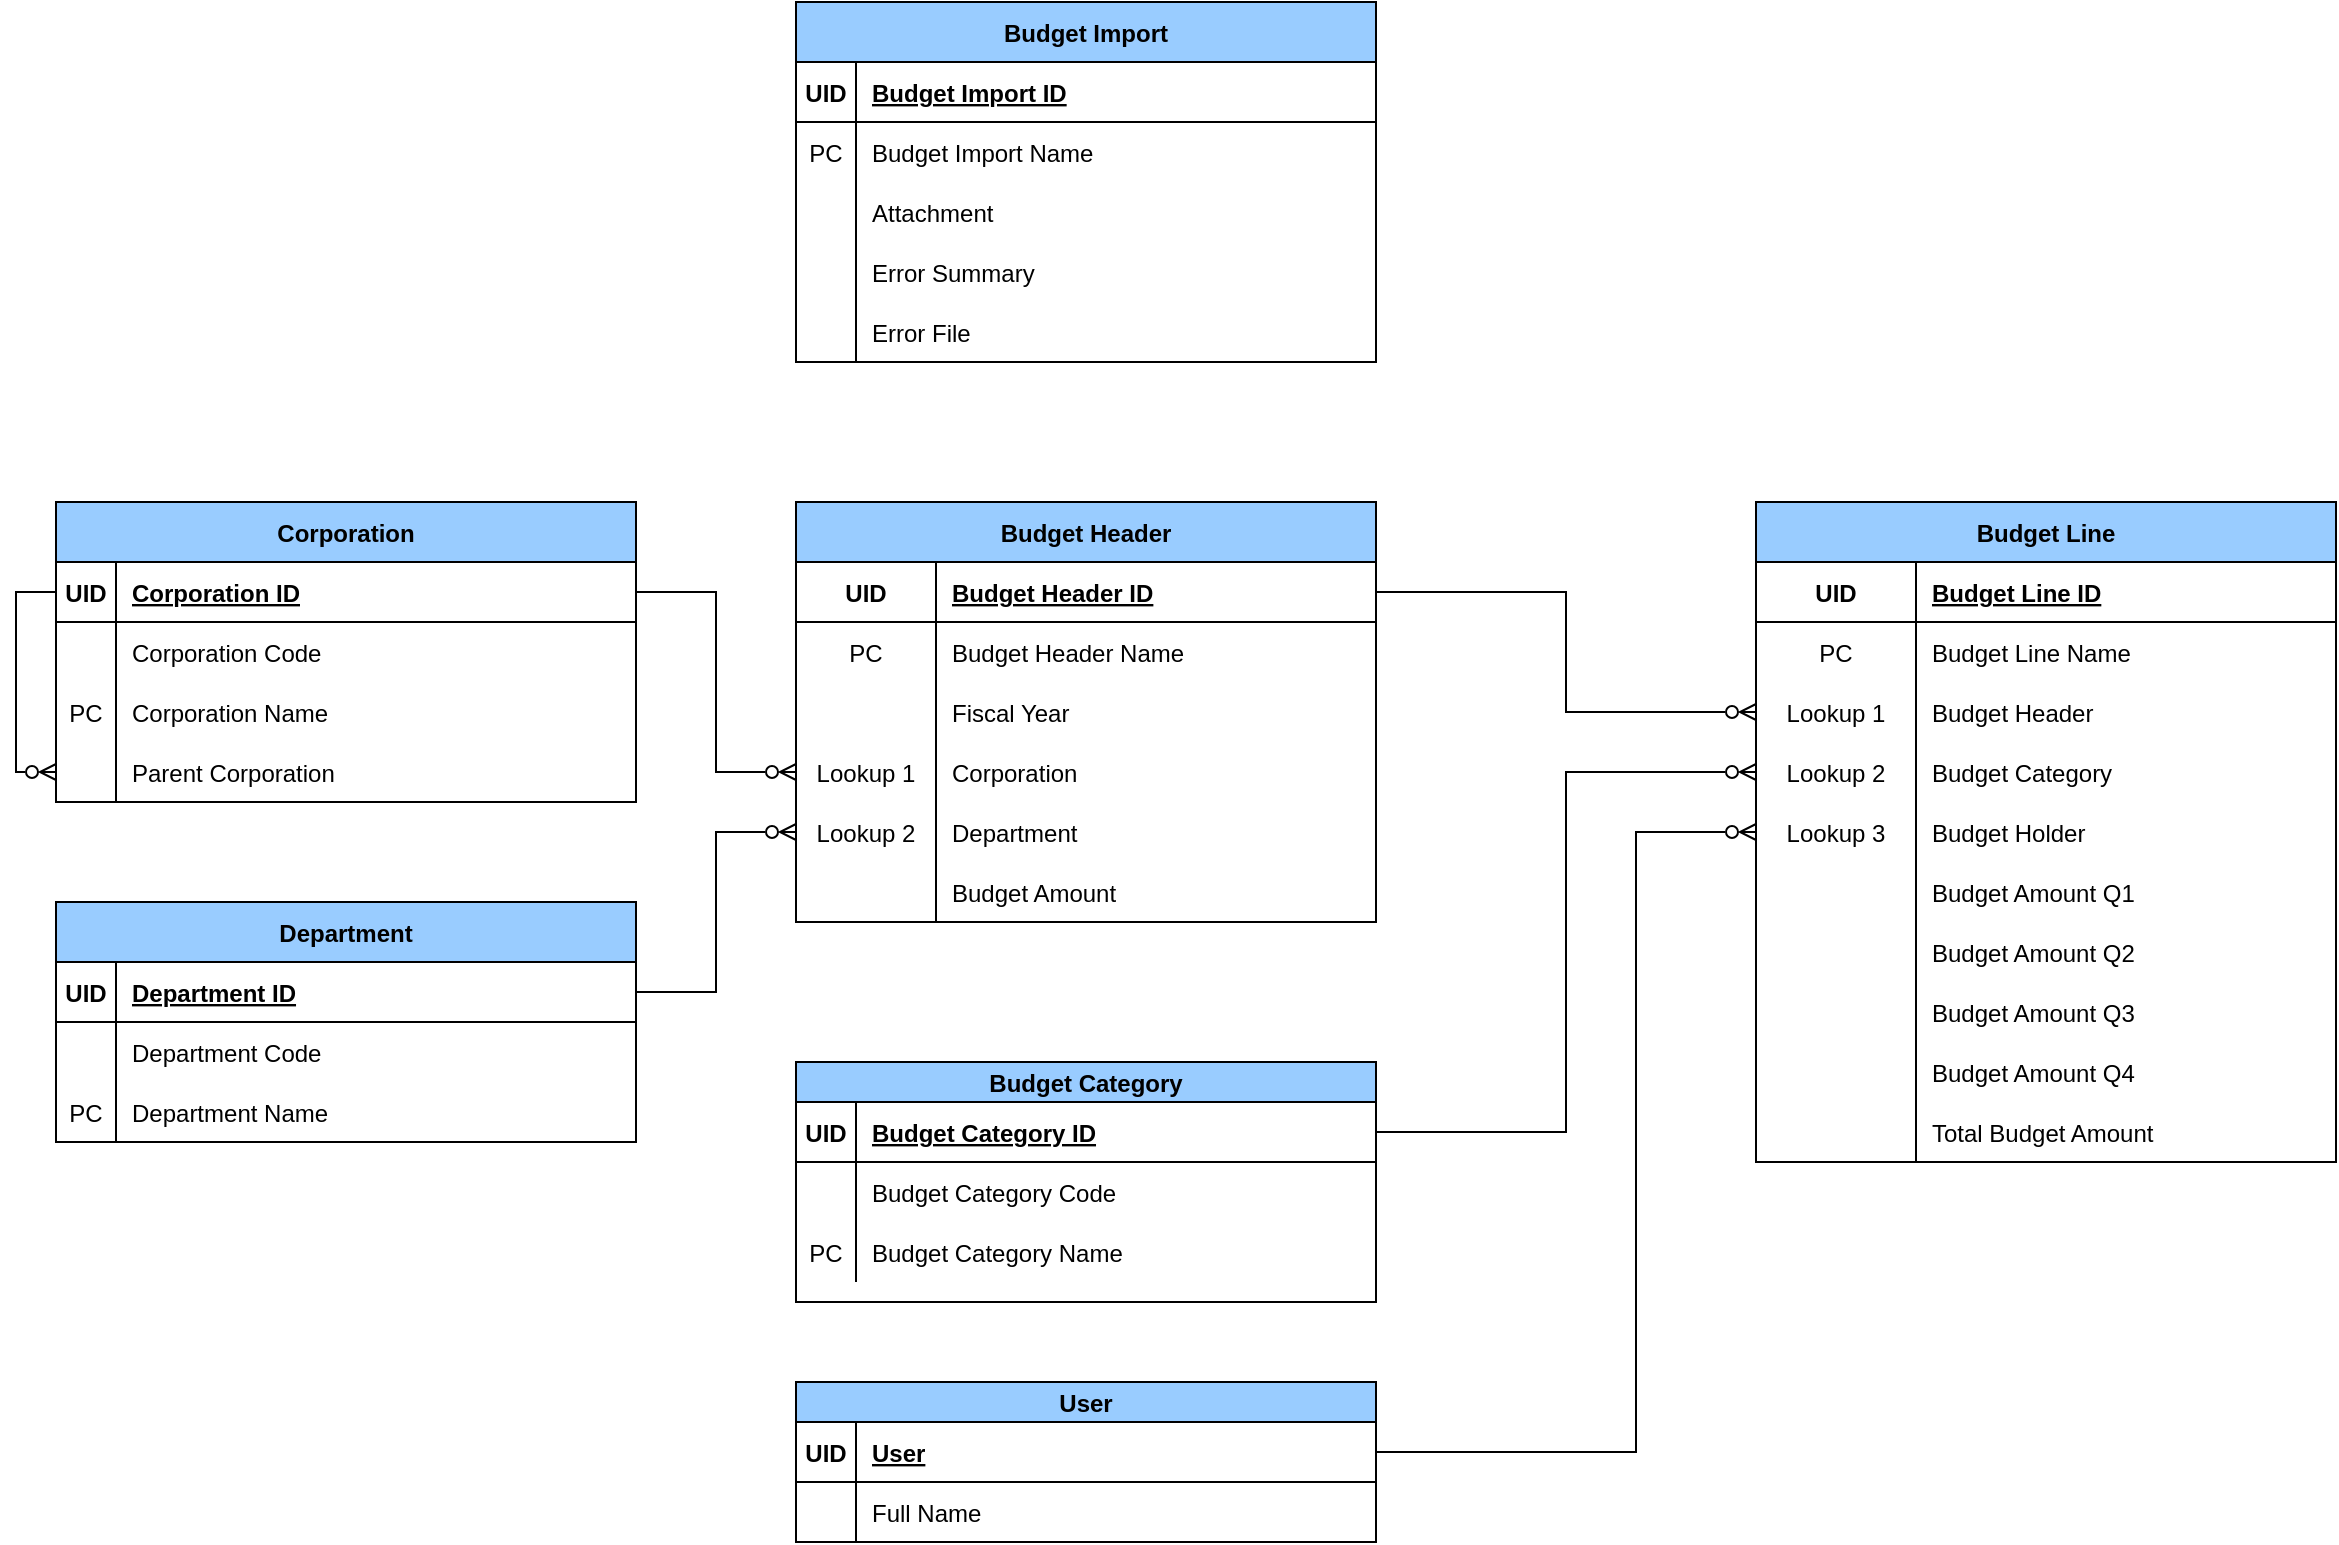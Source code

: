 <mxfile version="20.8.16" type="device"><diagram name="Page-1" id="e56a1550-8fbb-45ad-956c-1786394a9013"><mxGraphModel dx="1387" dy="1758" grid="1" gridSize="10" guides="1" tooltips="1" connect="1" arrows="1" fold="1" page="1" pageScale="1" pageWidth="1100" pageHeight="850" background="none" math="0" shadow="0"><root><mxCell id="0"/><mxCell id="1" parent="0"/><mxCell id="9RUiYSYNz_Rfx3s-vCEe-97" style="edgeStyle=orthogonalEdgeStyle;rounded=0;orthogonalLoop=1;jettySize=auto;html=1;entryX=0;entryY=0.5;entryDx=0;entryDy=0;startArrow=none;startFill=0;endArrow=ERzeroToMany;endFill=0;exitX=1;exitY=0.5;exitDx=0;exitDy=0;" edge="1" parent="1" source="9RUiYSYNz_Rfx3s-vCEe-15" target="9RUiYSYNz_Rfx3s-vCEe-67"><mxGeometry relative="1" as="geometry"/></mxCell><mxCell id="9RUiYSYNz_Rfx3s-vCEe-14" value="Budget Header" style="shape=table;startSize=30;container=1;collapsible=1;childLayout=tableLayout;fixedRows=1;rowLines=0;fontStyle=1;align=center;resizeLast=1;fillColor=#99CCFF;" vertex="1" parent="1"><mxGeometry x="520" y="80" width="290" height="210" as="geometry"/></mxCell><mxCell id="9RUiYSYNz_Rfx3s-vCEe-15" value="" style="shape=tableRow;horizontal=0;startSize=0;swimlaneHead=0;swimlaneBody=0;fillColor=none;collapsible=0;dropTarget=0;points=[[0,0.5],[1,0.5]];portConstraint=eastwest;top=0;left=0;right=0;bottom=1;" vertex="1" parent="9RUiYSYNz_Rfx3s-vCEe-14"><mxGeometry y="30" width="290" height="30" as="geometry"/></mxCell><mxCell id="9RUiYSYNz_Rfx3s-vCEe-16" value="UID" style="shape=partialRectangle;connectable=0;fillColor=none;top=0;left=0;bottom=0;right=0;fontStyle=1;overflow=hidden;" vertex="1" parent="9RUiYSYNz_Rfx3s-vCEe-15"><mxGeometry width="70" height="30" as="geometry"><mxRectangle width="70" height="30" as="alternateBounds"/></mxGeometry></mxCell><mxCell id="9RUiYSYNz_Rfx3s-vCEe-17" value="Budget Header ID" style="shape=partialRectangle;connectable=0;fillColor=none;top=0;left=0;bottom=0;right=0;align=left;spacingLeft=6;fontStyle=5;overflow=hidden;" vertex="1" parent="9RUiYSYNz_Rfx3s-vCEe-15"><mxGeometry x="70" width="220" height="30" as="geometry"><mxRectangle width="220" height="30" as="alternateBounds"/></mxGeometry></mxCell><mxCell id="9RUiYSYNz_Rfx3s-vCEe-18" value="" style="shape=tableRow;horizontal=0;startSize=0;swimlaneHead=0;swimlaneBody=0;fillColor=none;collapsible=0;dropTarget=0;points=[[0,0.5],[1,0.5]];portConstraint=eastwest;top=0;left=0;right=0;bottom=0;" vertex="1" parent="9RUiYSYNz_Rfx3s-vCEe-14"><mxGeometry y="60" width="290" height="30" as="geometry"/></mxCell><mxCell id="9RUiYSYNz_Rfx3s-vCEe-19" value="PC" style="shape=partialRectangle;connectable=0;fillColor=none;top=0;left=0;bottom=0;right=0;editable=1;overflow=hidden;" vertex="1" parent="9RUiYSYNz_Rfx3s-vCEe-18"><mxGeometry width="70" height="30" as="geometry"><mxRectangle width="70" height="30" as="alternateBounds"/></mxGeometry></mxCell><mxCell id="9RUiYSYNz_Rfx3s-vCEe-20" value="Budget Header Name" style="shape=partialRectangle;connectable=0;fillColor=none;top=0;left=0;bottom=0;right=0;align=left;spacingLeft=6;overflow=hidden;" vertex="1" parent="9RUiYSYNz_Rfx3s-vCEe-18"><mxGeometry x="70" width="220" height="30" as="geometry"><mxRectangle width="220" height="30" as="alternateBounds"/></mxGeometry></mxCell><mxCell id="9RUiYSYNz_Rfx3s-vCEe-21" value="" style="shape=tableRow;horizontal=0;startSize=0;swimlaneHead=0;swimlaneBody=0;fillColor=none;collapsible=0;dropTarget=0;points=[[0,0.5],[1,0.5]];portConstraint=eastwest;top=0;left=0;right=0;bottom=0;" vertex="1" parent="9RUiYSYNz_Rfx3s-vCEe-14"><mxGeometry y="90" width="290" height="30" as="geometry"/></mxCell><mxCell id="9RUiYSYNz_Rfx3s-vCEe-22" value="" style="shape=partialRectangle;connectable=0;fillColor=none;top=0;left=0;bottom=0;right=0;editable=1;overflow=hidden;" vertex="1" parent="9RUiYSYNz_Rfx3s-vCEe-21"><mxGeometry width="70" height="30" as="geometry"><mxRectangle width="70" height="30" as="alternateBounds"/></mxGeometry></mxCell><mxCell id="9RUiYSYNz_Rfx3s-vCEe-23" value="Fiscal Year" style="shape=partialRectangle;connectable=0;fillColor=none;top=0;left=0;bottom=0;right=0;align=left;spacingLeft=6;overflow=hidden;" vertex="1" parent="9RUiYSYNz_Rfx3s-vCEe-21"><mxGeometry x="70" width="220" height="30" as="geometry"><mxRectangle width="220" height="30" as="alternateBounds"/></mxGeometry></mxCell><mxCell id="9RUiYSYNz_Rfx3s-vCEe-24" value="" style="shape=tableRow;horizontal=0;startSize=0;swimlaneHead=0;swimlaneBody=0;fillColor=none;collapsible=0;dropTarget=0;points=[[0,0.5],[1,0.5]];portConstraint=eastwest;top=0;left=0;right=0;bottom=0;" vertex="1" parent="9RUiYSYNz_Rfx3s-vCEe-14"><mxGeometry y="120" width="290" height="30" as="geometry"/></mxCell><mxCell id="9RUiYSYNz_Rfx3s-vCEe-25" value="Lookup 1" style="shape=partialRectangle;connectable=0;fillColor=none;top=0;left=0;bottom=0;right=0;editable=1;overflow=hidden;" vertex="1" parent="9RUiYSYNz_Rfx3s-vCEe-24"><mxGeometry width="70" height="30" as="geometry"><mxRectangle width="70" height="30" as="alternateBounds"/></mxGeometry></mxCell><mxCell id="9RUiYSYNz_Rfx3s-vCEe-26" value="Corporation" style="shape=partialRectangle;connectable=0;fillColor=none;top=0;left=0;bottom=0;right=0;align=left;spacingLeft=6;overflow=hidden;" vertex="1" parent="9RUiYSYNz_Rfx3s-vCEe-24"><mxGeometry x="70" width="220" height="30" as="geometry"><mxRectangle width="220" height="30" as="alternateBounds"/></mxGeometry></mxCell><mxCell id="9RUiYSYNz_Rfx3s-vCEe-45" value="" style="shape=tableRow;horizontal=0;startSize=0;swimlaneHead=0;swimlaneBody=0;fillColor=none;collapsible=0;dropTarget=0;points=[[0,0.5],[1,0.5]];portConstraint=eastwest;top=0;left=0;right=0;bottom=0;" vertex="1" parent="9RUiYSYNz_Rfx3s-vCEe-14"><mxGeometry y="150" width="290" height="30" as="geometry"/></mxCell><mxCell id="9RUiYSYNz_Rfx3s-vCEe-46" value="Lookup 2" style="shape=partialRectangle;connectable=0;fillColor=none;top=0;left=0;bottom=0;right=0;editable=1;overflow=hidden;" vertex="1" parent="9RUiYSYNz_Rfx3s-vCEe-45"><mxGeometry width="70" height="30" as="geometry"><mxRectangle width="70" height="30" as="alternateBounds"/></mxGeometry></mxCell><mxCell id="9RUiYSYNz_Rfx3s-vCEe-47" value="Department" style="shape=partialRectangle;connectable=0;fillColor=none;top=0;left=0;bottom=0;right=0;align=left;spacingLeft=6;overflow=hidden;" vertex="1" parent="9RUiYSYNz_Rfx3s-vCEe-45"><mxGeometry x="70" width="220" height="30" as="geometry"><mxRectangle width="220" height="30" as="alternateBounds"/></mxGeometry></mxCell><mxCell id="9RUiYSYNz_Rfx3s-vCEe-48" value="" style="shape=tableRow;horizontal=0;startSize=0;swimlaneHead=0;swimlaneBody=0;fillColor=none;collapsible=0;dropTarget=0;points=[[0,0.5],[1,0.5]];portConstraint=eastwest;top=0;left=0;right=0;bottom=0;" vertex="1" parent="9RUiYSYNz_Rfx3s-vCEe-14"><mxGeometry y="180" width="290" height="30" as="geometry"/></mxCell><mxCell id="9RUiYSYNz_Rfx3s-vCEe-49" value="" style="shape=partialRectangle;connectable=0;fillColor=none;top=0;left=0;bottom=0;right=0;editable=1;overflow=hidden;" vertex="1" parent="9RUiYSYNz_Rfx3s-vCEe-48"><mxGeometry width="70" height="30" as="geometry"><mxRectangle width="70" height="30" as="alternateBounds"/></mxGeometry></mxCell><mxCell id="9RUiYSYNz_Rfx3s-vCEe-50" value="Budget Amount" style="shape=partialRectangle;connectable=0;fillColor=none;top=0;left=0;bottom=0;right=0;align=left;spacingLeft=6;overflow=hidden;" vertex="1" parent="9RUiYSYNz_Rfx3s-vCEe-48"><mxGeometry x="70" width="220" height="30" as="geometry"><mxRectangle width="220" height="30" as="alternateBounds"/></mxGeometry></mxCell><mxCell id="9RUiYSYNz_Rfx3s-vCEe-60" value="Budget Line" style="shape=table;startSize=30;container=1;collapsible=1;childLayout=tableLayout;fixedRows=1;rowLines=0;fontStyle=1;align=center;resizeLast=1;fillColor=#99CCFF;" vertex="1" parent="1"><mxGeometry x="1000" y="80" width="290" height="330" as="geometry"/></mxCell><mxCell id="9RUiYSYNz_Rfx3s-vCEe-61" value="" style="shape=tableRow;horizontal=0;startSize=0;swimlaneHead=0;swimlaneBody=0;fillColor=none;collapsible=0;dropTarget=0;points=[[0,0.5],[1,0.5]];portConstraint=eastwest;top=0;left=0;right=0;bottom=1;" vertex="1" parent="9RUiYSYNz_Rfx3s-vCEe-60"><mxGeometry y="30" width="290" height="30" as="geometry"/></mxCell><mxCell id="9RUiYSYNz_Rfx3s-vCEe-62" value="UID" style="shape=partialRectangle;connectable=0;fillColor=none;top=0;left=0;bottom=0;right=0;fontStyle=1;overflow=hidden;" vertex="1" parent="9RUiYSYNz_Rfx3s-vCEe-61"><mxGeometry width="80" height="30" as="geometry"><mxRectangle width="80" height="30" as="alternateBounds"/></mxGeometry></mxCell><mxCell id="9RUiYSYNz_Rfx3s-vCEe-63" value="Budget Line ID" style="shape=partialRectangle;connectable=0;fillColor=none;top=0;left=0;bottom=0;right=0;align=left;spacingLeft=6;fontStyle=5;overflow=hidden;" vertex="1" parent="9RUiYSYNz_Rfx3s-vCEe-61"><mxGeometry x="80" width="210" height="30" as="geometry"><mxRectangle width="210" height="30" as="alternateBounds"/></mxGeometry></mxCell><mxCell id="9RUiYSYNz_Rfx3s-vCEe-64" value="" style="shape=tableRow;horizontal=0;startSize=0;swimlaneHead=0;swimlaneBody=0;fillColor=none;collapsible=0;dropTarget=0;points=[[0,0.5],[1,0.5]];portConstraint=eastwest;top=0;left=0;right=0;bottom=0;" vertex="1" parent="9RUiYSYNz_Rfx3s-vCEe-60"><mxGeometry y="60" width="290" height="30" as="geometry"/></mxCell><mxCell id="9RUiYSYNz_Rfx3s-vCEe-65" value="PC" style="shape=partialRectangle;connectable=0;fillColor=none;top=0;left=0;bottom=0;right=0;editable=1;overflow=hidden;" vertex="1" parent="9RUiYSYNz_Rfx3s-vCEe-64"><mxGeometry width="80" height="30" as="geometry"><mxRectangle width="80" height="30" as="alternateBounds"/></mxGeometry></mxCell><mxCell id="9RUiYSYNz_Rfx3s-vCEe-66" value="Budget Line Name" style="shape=partialRectangle;connectable=0;fillColor=none;top=0;left=0;bottom=0;right=0;align=left;spacingLeft=6;overflow=hidden;" vertex="1" parent="9RUiYSYNz_Rfx3s-vCEe-64"><mxGeometry x="80" width="210" height="30" as="geometry"><mxRectangle width="210" height="30" as="alternateBounds"/></mxGeometry></mxCell><mxCell id="9RUiYSYNz_Rfx3s-vCEe-67" value="" style="shape=tableRow;horizontal=0;startSize=0;swimlaneHead=0;swimlaneBody=0;fillColor=none;collapsible=0;dropTarget=0;points=[[0,0.5],[1,0.5]];portConstraint=eastwest;top=0;left=0;right=0;bottom=0;" vertex="1" parent="9RUiYSYNz_Rfx3s-vCEe-60"><mxGeometry y="90" width="290" height="30" as="geometry"/></mxCell><mxCell id="9RUiYSYNz_Rfx3s-vCEe-68" value="Lookup 1" style="shape=partialRectangle;connectable=0;fillColor=none;top=0;left=0;bottom=0;right=0;editable=1;overflow=hidden;" vertex="1" parent="9RUiYSYNz_Rfx3s-vCEe-67"><mxGeometry width="80" height="30" as="geometry"><mxRectangle width="80" height="30" as="alternateBounds"/></mxGeometry></mxCell><mxCell id="9RUiYSYNz_Rfx3s-vCEe-69" value="Budget Header" style="shape=partialRectangle;connectable=0;fillColor=none;top=0;left=0;bottom=0;right=0;align=left;spacingLeft=6;overflow=hidden;" vertex="1" parent="9RUiYSYNz_Rfx3s-vCEe-67"><mxGeometry x="80" width="210" height="30" as="geometry"><mxRectangle width="210" height="30" as="alternateBounds"/></mxGeometry></mxCell><mxCell id="9RUiYSYNz_Rfx3s-vCEe-70" value="" style="shape=tableRow;horizontal=0;startSize=0;swimlaneHead=0;swimlaneBody=0;fillColor=none;collapsible=0;dropTarget=0;points=[[0,0.5],[1,0.5]];portConstraint=eastwest;top=0;left=0;right=0;bottom=0;" vertex="1" parent="9RUiYSYNz_Rfx3s-vCEe-60"><mxGeometry y="120" width="290" height="30" as="geometry"/></mxCell><mxCell id="9RUiYSYNz_Rfx3s-vCEe-71" value="Lookup 2" style="shape=partialRectangle;connectable=0;fillColor=none;top=0;left=0;bottom=0;right=0;editable=1;overflow=hidden;" vertex="1" parent="9RUiYSYNz_Rfx3s-vCEe-70"><mxGeometry width="80" height="30" as="geometry"><mxRectangle width="80" height="30" as="alternateBounds"/></mxGeometry></mxCell><mxCell id="9RUiYSYNz_Rfx3s-vCEe-72" value="Budget Category" style="shape=partialRectangle;connectable=0;fillColor=none;top=0;left=0;bottom=0;right=0;align=left;spacingLeft=6;overflow=hidden;" vertex="1" parent="9RUiYSYNz_Rfx3s-vCEe-70"><mxGeometry x="80" width="210" height="30" as="geometry"><mxRectangle width="210" height="30" as="alternateBounds"/></mxGeometry></mxCell><mxCell id="9RUiYSYNz_Rfx3s-vCEe-88" value="" style="shape=tableRow;horizontal=0;startSize=0;swimlaneHead=0;swimlaneBody=0;fillColor=none;collapsible=0;dropTarget=0;points=[[0,0.5],[1,0.5]];portConstraint=eastwest;top=0;left=0;right=0;bottom=0;" vertex="1" parent="9RUiYSYNz_Rfx3s-vCEe-60"><mxGeometry y="150" width="290" height="30" as="geometry"/></mxCell><mxCell id="9RUiYSYNz_Rfx3s-vCEe-89" value="Lookup 3" style="shape=partialRectangle;connectable=0;fillColor=none;top=0;left=0;bottom=0;right=0;editable=1;overflow=hidden;" vertex="1" parent="9RUiYSYNz_Rfx3s-vCEe-88"><mxGeometry width="80" height="30" as="geometry"><mxRectangle width="80" height="30" as="alternateBounds"/></mxGeometry></mxCell><mxCell id="9RUiYSYNz_Rfx3s-vCEe-90" value="Budget Holder" style="shape=partialRectangle;connectable=0;fillColor=none;top=0;left=0;bottom=0;right=0;align=left;spacingLeft=6;overflow=hidden;" vertex="1" parent="9RUiYSYNz_Rfx3s-vCEe-88"><mxGeometry x="80" width="210" height="30" as="geometry"><mxRectangle width="210" height="30" as="alternateBounds"/></mxGeometry></mxCell><mxCell id="9RUiYSYNz_Rfx3s-vCEe-73" value="" style="shape=tableRow;horizontal=0;startSize=0;swimlaneHead=0;swimlaneBody=0;fillColor=none;collapsible=0;dropTarget=0;points=[[0,0.5],[1,0.5]];portConstraint=eastwest;top=0;left=0;right=0;bottom=0;" vertex="1" parent="9RUiYSYNz_Rfx3s-vCEe-60"><mxGeometry y="180" width="290" height="30" as="geometry"/></mxCell><mxCell id="9RUiYSYNz_Rfx3s-vCEe-74" value="" style="shape=partialRectangle;connectable=0;fillColor=none;top=0;left=0;bottom=0;right=0;editable=1;overflow=hidden;" vertex="1" parent="9RUiYSYNz_Rfx3s-vCEe-73"><mxGeometry width="80" height="30" as="geometry"><mxRectangle width="80" height="30" as="alternateBounds"/></mxGeometry></mxCell><mxCell id="9RUiYSYNz_Rfx3s-vCEe-75" value="Budget Amount Q1" style="shape=partialRectangle;connectable=0;fillColor=none;top=0;left=0;bottom=0;right=0;align=left;spacingLeft=6;overflow=hidden;" vertex="1" parent="9RUiYSYNz_Rfx3s-vCEe-73"><mxGeometry x="80" width="210" height="30" as="geometry"><mxRectangle width="210" height="30" as="alternateBounds"/></mxGeometry></mxCell><mxCell id="9RUiYSYNz_Rfx3s-vCEe-76" value="" style="shape=tableRow;horizontal=0;startSize=0;swimlaneHead=0;swimlaneBody=0;fillColor=none;collapsible=0;dropTarget=0;points=[[0,0.5],[1,0.5]];portConstraint=eastwest;top=0;left=0;right=0;bottom=0;" vertex="1" parent="9RUiYSYNz_Rfx3s-vCEe-60"><mxGeometry y="210" width="290" height="30" as="geometry"/></mxCell><mxCell id="9RUiYSYNz_Rfx3s-vCEe-77" value="" style="shape=partialRectangle;connectable=0;fillColor=none;top=0;left=0;bottom=0;right=0;editable=1;overflow=hidden;" vertex="1" parent="9RUiYSYNz_Rfx3s-vCEe-76"><mxGeometry width="80" height="30" as="geometry"><mxRectangle width="80" height="30" as="alternateBounds"/></mxGeometry></mxCell><mxCell id="9RUiYSYNz_Rfx3s-vCEe-78" value="Budget Amount Q2" style="shape=partialRectangle;connectable=0;fillColor=none;top=0;left=0;bottom=0;right=0;align=left;spacingLeft=6;overflow=hidden;" vertex="1" parent="9RUiYSYNz_Rfx3s-vCEe-76"><mxGeometry x="80" width="210" height="30" as="geometry"><mxRectangle width="210" height="30" as="alternateBounds"/></mxGeometry></mxCell><mxCell id="9RUiYSYNz_Rfx3s-vCEe-79" value="" style="shape=tableRow;horizontal=0;startSize=0;swimlaneHead=0;swimlaneBody=0;fillColor=none;collapsible=0;dropTarget=0;points=[[0,0.5],[1,0.5]];portConstraint=eastwest;top=0;left=0;right=0;bottom=0;" vertex="1" parent="9RUiYSYNz_Rfx3s-vCEe-60"><mxGeometry y="240" width="290" height="30" as="geometry"/></mxCell><mxCell id="9RUiYSYNz_Rfx3s-vCEe-80" value="" style="shape=partialRectangle;connectable=0;fillColor=none;top=0;left=0;bottom=0;right=0;editable=1;overflow=hidden;" vertex="1" parent="9RUiYSYNz_Rfx3s-vCEe-79"><mxGeometry width="80" height="30" as="geometry"><mxRectangle width="80" height="30" as="alternateBounds"/></mxGeometry></mxCell><mxCell id="9RUiYSYNz_Rfx3s-vCEe-81" value="Budget Amount Q3" style="shape=partialRectangle;connectable=0;fillColor=none;top=0;left=0;bottom=0;right=0;align=left;spacingLeft=6;overflow=hidden;" vertex="1" parent="9RUiYSYNz_Rfx3s-vCEe-79"><mxGeometry x="80" width="210" height="30" as="geometry"><mxRectangle width="210" height="30" as="alternateBounds"/></mxGeometry></mxCell><mxCell id="9RUiYSYNz_Rfx3s-vCEe-82" value="" style="shape=tableRow;horizontal=0;startSize=0;swimlaneHead=0;swimlaneBody=0;fillColor=none;collapsible=0;dropTarget=0;points=[[0,0.5],[1,0.5]];portConstraint=eastwest;top=0;left=0;right=0;bottom=0;" vertex="1" parent="9RUiYSYNz_Rfx3s-vCEe-60"><mxGeometry y="270" width="290" height="30" as="geometry"/></mxCell><mxCell id="9RUiYSYNz_Rfx3s-vCEe-83" value="" style="shape=partialRectangle;connectable=0;fillColor=none;top=0;left=0;bottom=0;right=0;editable=1;overflow=hidden;" vertex="1" parent="9RUiYSYNz_Rfx3s-vCEe-82"><mxGeometry width="80" height="30" as="geometry"><mxRectangle width="80" height="30" as="alternateBounds"/></mxGeometry></mxCell><mxCell id="9RUiYSYNz_Rfx3s-vCEe-84" value="Budget Amount Q4" style="shape=partialRectangle;connectable=0;fillColor=none;top=0;left=0;bottom=0;right=0;align=left;spacingLeft=6;overflow=hidden;" vertex="1" parent="9RUiYSYNz_Rfx3s-vCEe-82"><mxGeometry x="80" width="210" height="30" as="geometry"><mxRectangle width="210" height="30" as="alternateBounds"/></mxGeometry></mxCell><mxCell id="9RUiYSYNz_Rfx3s-vCEe-85" value="" style="shape=tableRow;horizontal=0;startSize=0;swimlaneHead=0;swimlaneBody=0;fillColor=none;collapsible=0;dropTarget=0;points=[[0,0.5],[1,0.5]];portConstraint=eastwest;top=0;left=0;right=0;bottom=0;" vertex="1" parent="9RUiYSYNz_Rfx3s-vCEe-60"><mxGeometry y="300" width="290" height="30" as="geometry"/></mxCell><mxCell id="9RUiYSYNz_Rfx3s-vCEe-86" value="" style="shape=partialRectangle;connectable=0;fillColor=none;top=0;left=0;bottom=0;right=0;editable=1;overflow=hidden;" vertex="1" parent="9RUiYSYNz_Rfx3s-vCEe-85"><mxGeometry width="80" height="30" as="geometry"><mxRectangle width="80" height="30" as="alternateBounds"/></mxGeometry></mxCell><mxCell id="9RUiYSYNz_Rfx3s-vCEe-87" value="Total Budget Amount" style="shape=partialRectangle;connectable=0;fillColor=none;top=0;left=0;bottom=0;right=0;align=left;spacingLeft=6;overflow=hidden;" vertex="1" parent="9RUiYSYNz_Rfx3s-vCEe-85"><mxGeometry x="80" width="210" height="30" as="geometry"><mxRectangle width="210" height="30" as="alternateBounds"/></mxGeometry></mxCell><mxCell id="9RUiYSYNz_Rfx3s-vCEe-98" value="Corporation" style="shape=table;startSize=30;container=1;collapsible=1;childLayout=tableLayout;fixedRows=1;rowLines=0;fontStyle=1;align=center;resizeLast=1;fillColor=#99CCFF;" vertex="1" parent="1"><mxGeometry x="150" y="80" width="290" height="150" as="geometry"/></mxCell><mxCell id="9RUiYSYNz_Rfx3s-vCEe-175" style="edgeStyle=orthogonalEdgeStyle;rounded=0;orthogonalLoop=1;jettySize=auto;html=1;entryX=0;entryY=0.5;entryDx=0;entryDy=0;startArrow=none;startFill=0;endArrow=ERzeroToMany;endFill=0;" edge="1" parent="9RUiYSYNz_Rfx3s-vCEe-98" source="9RUiYSYNz_Rfx3s-vCEe-99" target="9RUiYSYNz_Rfx3s-vCEe-108"><mxGeometry relative="1" as="geometry"/></mxCell><mxCell id="9RUiYSYNz_Rfx3s-vCEe-99" value="" style="shape=tableRow;horizontal=0;startSize=0;swimlaneHead=0;swimlaneBody=0;fillColor=none;collapsible=0;dropTarget=0;points=[[0,0.5],[1,0.5]];portConstraint=eastwest;top=0;left=0;right=0;bottom=1;" vertex="1" parent="9RUiYSYNz_Rfx3s-vCEe-98"><mxGeometry y="30" width="290" height="30" as="geometry"/></mxCell><mxCell id="9RUiYSYNz_Rfx3s-vCEe-100" value="UID" style="shape=partialRectangle;connectable=0;fillColor=none;top=0;left=0;bottom=0;right=0;fontStyle=1;overflow=hidden;" vertex="1" parent="9RUiYSYNz_Rfx3s-vCEe-99"><mxGeometry width="30" height="30" as="geometry"><mxRectangle width="30" height="30" as="alternateBounds"/></mxGeometry></mxCell><mxCell id="9RUiYSYNz_Rfx3s-vCEe-101" value="Corporation ID" style="shape=partialRectangle;connectable=0;fillColor=none;top=0;left=0;bottom=0;right=0;align=left;spacingLeft=6;fontStyle=5;overflow=hidden;" vertex="1" parent="9RUiYSYNz_Rfx3s-vCEe-99"><mxGeometry x="30" width="260" height="30" as="geometry"><mxRectangle width="260" height="30" as="alternateBounds"/></mxGeometry></mxCell><mxCell id="9RUiYSYNz_Rfx3s-vCEe-102" value="" style="shape=tableRow;horizontal=0;startSize=0;swimlaneHead=0;swimlaneBody=0;fillColor=none;collapsible=0;dropTarget=0;points=[[0,0.5],[1,0.5]];portConstraint=eastwest;top=0;left=0;right=0;bottom=0;" vertex="1" parent="9RUiYSYNz_Rfx3s-vCEe-98"><mxGeometry y="60" width="290" height="30" as="geometry"/></mxCell><mxCell id="9RUiYSYNz_Rfx3s-vCEe-103" value="" style="shape=partialRectangle;connectable=0;fillColor=none;top=0;left=0;bottom=0;right=0;editable=1;overflow=hidden;" vertex="1" parent="9RUiYSYNz_Rfx3s-vCEe-102"><mxGeometry width="30" height="30" as="geometry"><mxRectangle width="30" height="30" as="alternateBounds"/></mxGeometry></mxCell><mxCell id="9RUiYSYNz_Rfx3s-vCEe-104" value="Corporation Code" style="shape=partialRectangle;connectable=0;fillColor=none;top=0;left=0;bottom=0;right=0;align=left;spacingLeft=6;overflow=hidden;" vertex="1" parent="9RUiYSYNz_Rfx3s-vCEe-102"><mxGeometry x="30" width="260" height="30" as="geometry"><mxRectangle width="260" height="30" as="alternateBounds"/></mxGeometry></mxCell><mxCell id="9RUiYSYNz_Rfx3s-vCEe-105" value="" style="shape=tableRow;horizontal=0;startSize=0;swimlaneHead=0;swimlaneBody=0;fillColor=none;collapsible=0;dropTarget=0;points=[[0,0.5],[1,0.5]];portConstraint=eastwest;top=0;left=0;right=0;bottom=0;" vertex="1" parent="9RUiYSYNz_Rfx3s-vCEe-98"><mxGeometry y="90" width="290" height="30" as="geometry"/></mxCell><mxCell id="9RUiYSYNz_Rfx3s-vCEe-106" value="PC" style="shape=partialRectangle;connectable=0;fillColor=none;top=0;left=0;bottom=0;right=0;editable=1;overflow=hidden;" vertex="1" parent="9RUiYSYNz_Rfx3s-vCEe-105"><mxGeometry width="30" height="30" as="geometry"><mxRectangle width="30" height="30" as="alternateBounds"/></mxGeometry></mxCell><mxCell id="9RUiYSYNz_Rfx3s-vCEe-107" value="Corporation Name" style="shape=partialRectangle;connectable=0;fillColor=none;top=0;left=0;bottom=0;right=0;align=left;spacingLeft=6;overflow=hidden;" vertex="1" parent="9RUiYSYNz_Rfx3s-vCEe-105"><mxGeometry x="30" width="260" height="30" as="geometry"><mxRectangle width="260" height="30" as="alternateBounds"/></mxGeometry></mxCell><mxCell id="9RUiYSYNz_Rfx3s-vCEe-108" value="" style="shape=tableRow;horizontal=0;startSize=0;swimlaneHead=0;swimlaneBody=0;fillColor=none;collapsible=0;dropTarget=0;points=[[0,0.5],[1,0.5]];portConstraint=eastwest;top=0;left=0;right=0;bottom=0;" vertex="1" parent="9RUiYSYNz_Rfx3s-vCEe-98"><mxGeometry y="120" width="290" height="30" as="geometry"/></mxCell><mxCell id="9RUiYSYNz_Rfx3s-vCEe-109" value="" style="shape=partialRectangle;connectable=0;fillColor=none;top=0;left=0;bottom=0;right=0;editable=1;overflow=hidden;" vertex="1" parent="9RUiYSYNz_Rfx3s-vCEe-108"><mxGeometry width="30" height="30" as="geometry"><mxRectangle width="30" height="30" as="alternateBounds"/></mxGeometry></mxCell><mxCell id="9RUiYSYNz_Rfx3s-vCEe-110" value="Parent Corporation" style="shape=partialRectangle;connectable=0;fillColor=none;top=0;left=0;bottom=0;right=0;align=left;spacingLeft=6;overflow=hidden;" vertex="1" parent="9RUiYSYNz_Rfx3s-vCEe-108"><mxGeometry x="30" width="260" height="30" as="geometry"><mxRectangle width="260" height="30" as="alternateBounds"/></mxGeometry></mxCell><mxCell id="9RUiYSYNz_Rfx3s-vCEe-117" value="Department" style="shape=table;startSize=30;container=1;collapsible=1;childLayout=tableLayout;fixedRows=1;rowLines=0;fontStyle=1;align=center;resizeLast=1;fillColor=#99CCFF;" vertex="1" parent="1"><mxGeometry x="150" y="280" width="290" height="120" as="geometry"/></mxCell><mxCell id="9RUiYSYNz_Rfx3s-vCEe-118" value="" style="shape=tableRow;horizontal=0;startSize=0;swimlaneHead=0;swimlaneBody=0;fillColor=none;collapsible=0;dropTarget=0;points=[[0,0.5],[1,0.5]];portConstraint=eastwest;top=0;left=0;right=0;bottom=1;" vertex="1" parent="9RUiYSYNz_Rfx3s-vCEe-117"><mxGeometry y="30" width="290" height="30" as="geometry"/></mxCell><mxCell id="9RUiYSYNz_Rfx3s-vCEe-119" value="UID" style="shape=partialRectangle;connectable=0;fillColor=none;top=0;left=0;bottom=0;right=0;fontStyle=1;overflow=hidden;" vertex="1" parent="9RUiYSYNz_Rfx3s-vCEe-118"><mxGeometry width="30" height="30" as="geometry"><mxRectangle width="30" height="30" as="alternateBounds"/></mxGeometry></mxCell><mxCell id="9RUiYSYNz_Rfx3s-vCEe-120" value="Department ID" style="shape=partialRectangle;connectable=0;fillColor=none;top=0;left=0;bottom=0;right=0;align=left;spacingLeft=6;fontStyle=5;overflow=hidden;" vertex="1" parent="9RUiYSYNz_Rfx3s-vCEe-118"><mxGeometry x="30" width="260" height="30" as="geometry"><mxRectangle width="260" height="30" as="alternateBounds"/></mxGeometry></mxCell><mxCell id="9RUiYSYNz_Rfx3s-vCEe-121" value="" style="shape=tableRow;horizontal=0;startSize=0;swimlaneHead=0;swimlaneBody=0;fillColor=none;collapsible=0;dropTarget=0;points=[[0,0.5],[1,0.5]];portConstraint=eastwest;top=0;left=0;right=0;bottom=0;" vertex="1" parent="9RUiYSYNz_Rfx3s-vCEe-117"><mxGeometry y="60" width="290" height="30" as="geometry"/></mxCell><mxCell id="9RUiYSYNz_Rfx3s-vCEe-122" value="" style="shape=partialRectangle;connectable=0;fillColor=none;top=0;left=0;bottom=0;right=0;editable=1;overflow=hidden;" vertex="1" parent="9RUiYSYNz_Rfx3s-vCEe-121"><mxGeometry width="30" height="30" as="geometry"><mxRectangle width="30" height="30" as="alternateBounds"/></mxGeometry></mxCell><mxCell id="9RUiYSYNz_Rfx3s-vCEe-123" value="Department Code" style="shape=partialRectangle;connectable=0;fillColor=none;top=0;left=0;bottom=0;right=0;align=left;spacingLeft=6;overflow=hidden;" vertex="1" parent="9RUiYSYNz_Rfx3s-vCEe-121"><mxGeometry x="30" width="260" height="30" as="geometry"><mxRectangle width="260" height="30" as="alternateBounds"/></mxGeometry></mxCell><mxCell id="9RUiYSYNz_Rfx3s-vCEe-124" value="" style="shape=tableRow;horizontal=0;startSize=0;swimlaneHead=0;swimlaneBody=0;fillColor=none;collapsible=0;dropTarget=0;points=[[0,0.5],[1,0.5]];portConstraint=eastwest;top=0;left=0;right=0;bottom=0;" vertex="1" parent="9RUiYSYNz_Rfx3s-vCEe-117"><mxGeometry y="90" width="290" height="30" as="geometry"/></mxCell><mxCell id="9RUiYSYNz_Rfx3s-vCEe-125" value="PC" style="shape=partialRectangle;connectable=0;fillColor=none;top=0;left=0;bottom=0;right=0;editable=1;overflow=hidden;" vertex="1" parent="9RUiYSYNz_Rfx3s-vCEe-124"><mxGeometry width="30" height="30" as="geometry"><mxRectangle width="30" height="30" as="alternateBounds"/></mxGeometry></mxCell><mxCell id="9RUiYSYNz_Rfx3s-vCEe-126" value="Department Name" style="shape=partialRectangle;connectable=0;fillColor=none;top=0;left=0;bottom=0;right=0;align=left;spacingLeft=6;overflow=hidden;" vertex="1" parent="9RUiYSYNz_Rfx3s-vCEe-124"><mxGeometry x="30" width="260" height="30" as="geometry"><mxRectangle width="260" height="30" as="alternateBounds"/></mxGeometry></mxCell><mxCell id="9RUiYSYNz_Rfx3s-vCEe-130" value="Budget Category" style="shape=table;startSize=20;container=1;collapsible=1;childLayout=tableLayout;fixedRows=1;rowLines=0;fontStyle=1;align=center;resizeLast=1;fillColor=#99CCFF;" vertex="1" parent="1"><mxGeometry x="520" y="360" width="290" height="120" as="geometry"/></mxCell><mxCell id="9RUiYSYNz_Rfx3s-vCEe-131" value="" style="shape=tableRow;horizontal=0;startSize=0;swimlaneHead=0;swimlaneBody=0;fillColor=none;collapsible=0;dropTarget=0;points=[[0,0.5],[1,0.5]];portConstraint=eastwest;top=0;left=0;right=0;bottom=1;" vertex="1" parent="9RUiYSYNz_Rfx3s-vCEe-130"><mxGeometry y="20" width="290" height="30" as="geometry"/></mxCell><mxCell id="9RUiYSYNz_Rfx3s-vCEe-132" value="UID" style="shape=partialRectangle;connectable=0;fillColor=none;top=0;left=0;bottom=0;right=0;fontStyle=1;overflow=hidden;" vertex="1" parent="9RUiYSYNz_Rfx3s-vCEe-131"><mxGeometry width="30" height="30" as="geometry"><mxRectangle width="30" height="30" as="alternateBounds"/></mxGeometry></mxCell><mxCell id="9RUiYSYNz_Rfx3s-vCEe-133" value="Budget Category ID" style="shape=partialRectangle;connectable=0;fillColor=none;top=0;left=0;bottom=0;right=0;align=left;spacingLeft=6;fontStyle=5;overflow=hidden;" vertex="1" parent="9RUiYSYNz_Rfx3s-vCEe-131"><mxGeometry x="30" width="260" height="30" as="geometry"><mxRectangle width="260" height="30" as="alternateBounds"/></mxGeometry></mxCell><mxCell id="9RUiYSYNz_Rfx3s-vCEe-134" value="" style="shape=tableRow;horizontal=0;startSize=0;swimlaneHead=0;swimlaneBody=0;fillColor=none;collapsible=0;dropTarget=0;points=[[0,0.5],[1,0.5]];portConstraint=eastwest;top=0;left=0;right=0;bottom=0;" vertex="1" parent="9RUiYSYNz_Rfx3s-vCEe-130"><mxGeometry y="50" width="290" height="30" as="geometry"/></mxCell><mxCell id="9RUiYSYNz_Rfx3s-vCEe-135" value="" style="shape=partialRectangle;connectable=0;fillColor=none;top=0;left=0;bottom=0;right=0;editable=1;overflow=hidden;" vertex="1" parent="9RUiYSYNz_Rfx3s-vCEe-134"><mxGeometry width="30" height="30" as="geometry"><mxRectangle width="30" height="30" as="alternateBounds"/></mxGeometry></mxCell><mxCell id="9RUiYSYNz_Rfx3s-vCEe-136" value="Budget Category Code" style="shape=partialRectangle;connectable=0;fillColor=none;top=0;left=0;bottom=0;right=0;align=left;spacingLeft=6;overflow=hidden;" vertex="1" parent="9RUiYSYNz_Rfx3s-vCEe-134"><mxGeometry x="30" width="260" height="30" as="geometry"><mxRectangle width="260" height="30" as="alternateBounds"/></mxGeometry></mxCell><mxCell id="9RUiYSYNz_Rfx3s-vCEe-137" value="" style="shape=tableRow;horizontal=0;startSize=0;swimlaneHead=0;swimlaneBody=0;fillColor=none;collapsible=0;dropTarget=0;points=[[0,0.5],[1,0.5]];portConstraint=eastwest;top=0;left=0;right=0;bottom=0;" vertex="1" parent="9RUiYSYNz_Rfx3s-vCEe-130"><mxGeometry y="80" width="290" height="30" as="geometry"/></mxCell><mxCell id="9RUiYSYNz_Rfx3s-vCEe-138" value="PC" style="shape=partialRectangle;connectable=0;fillColor=none;top=0;left=0;bottom=0;right=0;editable=1;overflow=hidden;" vertex="1" parent="9RUiYSYNz_Rfx3s-vCEe-137"><mxGeometry width="30" height="30" as="geometry"><mxRectangle width="30" height="30" as="alternateBounds"/></mxGeometry></mxCell><mxCell id="9RUiYSYNz_Rfx3s-vCEe-139" value="Budget Category Name" style="shape=partialRectangle;connectable=0;fillColor=none;top=0;left=0;bottom=0;right=0;align=left;spacingLeft=6;overflow=hidden;" vertex="1" parent="9RUiYSYNz_Rfx3s-vCEe-137"><mxGeometry x="30" width="260" height="30" as="geometry"><mxRectangle width="260" height="30" as="alternateBounds"/></mxGeometry></mxCell><mxCell id="9RUiYSYNz_Rfx3s-vCEe-141" style="edgeStyle=orthogonalEdgeStyle;rounded=0;orthogonalLoop=1;jettySize=auto;html=1;entryX=0;entryY=0.5;entryDx=0;entryDy=0;startArrow=none;startFill=0;endArrow=ERzeroToMany;endFill=0;" edge="1" parent="1" source="9RUiYSYNz_Rfx3s-vCEe-99" target="9RUiYSYNz_Rfx3s-vCEe-24"><mxGeometry relative="1" as="geometry"/></mxCell><mxCell id="9RUiYSYNz_Rfx3s-vCEe-142" style="edgeStyle=orthogonalEdgeStyle;rounded=0;orthogonalLoop=1;jettySize=auto;html=1;entryX=0;entryY=0.5;entryDx=0;entryDy=0;startArrow=none;startFill=0;endArrow=ERzeroToMany;endFill=0;" edge="1" parent="1" source="9RUiYSYNz_Rfx3s-vCEe-118" target="9RUiYSYNz_Rfx3s-vCEe-45"><mxGeometry relative="1" as="geometry"/></mxCell><mxCell id="9RUiYSYNz_Rfx3s-vCEe-143" style="edgeStyle=orthogonalEdgeStyle;rounded=0;orthogonalLoop=1;jettySize=auto;html=1;exitX=1;exitY=0.5;exitDx=0;exitDy=0;entryX=0;entryY=0.5;entryDx=0;entryDy=0;startArrow=none;startFill=0;endArrow=ERzeroToMany;endFill=0;" edge="1" parent="1" source="9RUiYSYNz_Rfx3s-vCEe-131" target="9RUiYSYNz_Rfx3s-vCEe-70"><mxGeometry relative="1" as="geometry"/></mxCell><mxCell id="9RUiYSYNz_Rfx3s-vCEe-144" value="Budget Import" style="shape=table;startSize=30;container=1;collapsible=1;childLayout=tableLayout;fixedRows=1;rowLines=0;fontStyle=1;align=center;resizeLast=1;fillColor=#99CCFF;" vertex="1" parent="1"><mxGeometry x="520" y="-170" width="290" height="180" as="geometry"/></mxCell><mxCell id="9RUiYSYNz_Rfx3s-vCEe-145" value="" style="shape=tableRow;horizontal=0;startSize=0;swimlaneHead=0;swimlaneBody=0;fillColor=none;collapsible=0;dropTarget=0;points=[[0,0.5],[1,0.5]];portConstraint=eastwest;top=0;left=0;right=0;bottom=1;" vertex="1" parent="9RUiYSYNz_Rfx3s-vCEe-144"><mxGeometry y="30" width="290" height="30" as="geometry"/></mxCell><mxCell id="9RUiYSYNz_Rfx3s-vCEe-146" value="UID" style="shape=partialRectangle;connectable=0;fillColor=none;top=0;left=0;bottom=0;right=0;fontStyle=1;overflow=hidden;" vertex="1" parent="9RUiYSYNz_Rfx3s-vCEe-145"><mxGeometry width="30" height="30" as="geometry"><mxRectangle width="30" height="30" as="alternateBounds"/></mxGeometry></mxCell><mxCell id="9RUiYSYNz_Rfx3s-vCEe-147" value="Budget Import ID" style="shape=partialRectangle;connectable=0;fillColor=none;top=0;left=0;bottom=0;right=0;align=left;spacingLeft=6;fontStyle=5;overflow=hidden;" vertex="1" parent="9RUiYSYNz_Rfx3s-vCEe-145"><mxGeometry x="30" width="260" height="30" as="geometry"><mxRectangle width="260" height="30" as="alternateBounds"/></mxGeometry></mxCell><mxCell id="9RUiYSYNz_Rfx3s-vCEe-148" value="" style="shape=tableRow;horizontal=0;startSize=0;swimlaneHead=0;swimlaneBody=0;fillColor=none;collapsible=0;dropTarget=0;points=[[0,0.5],[1,0.5]];portConstraint=eastwest;top=0;left=0;right=0;bottom=0;" vertex="1" parent="9RUiYSYNz_Rfx3s-vCEe-144"><mxGeometry y="60" width="290" height="30" as="geometry"/></mxCell><mxCell id="9RUiYSYNz_Rfx3s-vCEe-149" value="PC" style="shape=partialRectangle;connectable=0;fillColor=none;top=0;left=0;bottom=0;right=0;editable=1;overflow=hidden;" vertex="1" parent="9RUiYSYNz_Rfx3s-vCEe-148"><mxGeometry width="30" height="30" as="geometry"><mxRectangle width="30" height="30" as="alternateBounds"/></mxGeometry></mxCell><mxCell id="9RUiYSYNz_Rfx3s-vCEe-150" value="Budget Import Name" style="shape=partialRectangle;connectable=0;fillColor=none;top=0;left=0;bottom=0;right=0;align=left;spacingLeft=6;overflow=hidden;" vertex="1" parent="9RUiYSYNz_Rfx3s-vCEe-148"><mxGeometry x="30" width="260" height="30" as="geometry"><mxRectangle width="260" height="30" as="alternateBounds"/></mxGeometry></mxCell><mxCell id="9RUiYSYNz_Rfx3s-vCEe-151" value="" style="shape=tableRow;horizontal=0;startSize=0;swimlaneHead=0;swimlaneBody=0;fillColor=none;collapsible=0;dropTarget=0;points=[[0,0.5],[1,0.5]];portConstraint=eastwest;top=0;left=0;right=0;bottom=0;" vertex="1" parent="9RUiYSYNz_Rfx3s-vCEe-144"><mxGeometry y="90" width="290" height="30" as="geometry"/></mxCell><mxCell id="9RUiYSYNz_Rfx3s-vCEe-152" value="" style="shape=partialRectangle;connectable=0;fillColor=none;top=0;left=0;bottom=0;right=0;editable=1;overflow=hidden;" vertex="1" parent="9RUiYSYNz_Rfx3s-vCEe-151"><mxGeometry width="30" height="30" as="geometry"><mxRectangle width="30" height="30" as="alternateBounds"/></mxGeometry></mxCell><mxCell id="9RUiYSYNz_Rfx3s-vCEe-153" value="Attachment" style="shape=partialRectangle;connectable=0;fillColor=none;top=0;left=0;bottom=0;right=0;align=left;spacingLeft=6;overflow=hidden;" vertex="1" parent="9RUiYSYNz_Rfx3s-vCEe-151"><mxGeometry x="30" width="260" height="30" as="geometry"><mxRectangle width="260" height="30" as="alternateBounds"/></mxGeometry></mxCell><mxCell id="9RUiYSYNz_Rfx3s-vCEe-154" value="" style="shape=tableRow;horizontal=0;startSize=0;swimlaneHead=0;swimlaneBody=0;fillColor=none;collapsible=0;dropTarget=0;points=[[0,0.5],[1,0.5]];portConstraint=eastwest;top=0;left=0;right=0;bottom=0;" vertex="1" parent="9RUiYSYNz_Rfx3s-vCEe-144"><mxGeometry y="120" width="290" height="30" as="geometry"/></mxCell><mxCell id="9RUiYSYNz_Rfx3s-vCEe-155" value="" style="shape=partialRectangle;connectable=0;fillColor=none;top=0;left=0;bottom=0;right=0;editable=1;overflow=hidden;" vertex="1" parent="9RUiYSYNz_Rfx3s-vCEe-154"><mxGeometry width="30" height="30" as="geometry"><mxRectangle width="30" height="30" as="alternateBounds"/></mxGeometry></mxCell><mxCell id="9RUiYSYNz_Rfx3s-vCEe-156" value="Error Summary" style="shape=partialRectangle;connectable=0;fillColor=none;top=0;left=0;bottom=0;right=0;align=left;spacingLeft=6;overflow=hidden;" vertex="1" parent="9RUiYSYNz_Rfx3s-vCEe-154"><mxGeometry x="30" width="260" height="30" as="geometry"><mxRectangle width="260" height="30" as="alternateBounds"/></mxGeometry></mxCell><mxCell id="9RUiYSYNz_Rfx3s-vCEe-157" value="" style="shape=tableRow;horizontal=0;startSize=0;swimlaneHead=0;swimlaneBody=0;fillColor=none;collapsible=0;dropTarget=0;points=[[0,0.5],[1,0.5]];portConstraint=eastwest;top=0;left=0;right=0;bottom=0;" vertex="1" parent="9RUiYSYNz_Rfx3s-vCEe-144"><mxGeometry y="150" width="290" height="30" as="geometry"/></mxCell><mxCell id="9RUiYSYNz_Rfx3s-vCEe-158" value="" style="shape=partialRectangle;connectable=0;fillColor=none;top=0;left=0;bottom=0;right=0;editable=1;overflow=hidden;" vertex="1" parent="9RUiYSYNz_Rfx3s-vCEe-157"><mxGeometry width="30" height="30" as="geometry"><mxRectangle width="30" height="30" as="alternateBounds"/></mxGeometry></mxCell><mxCell id="9RUiYSYNz_Rfx3s-vCEe-159" value="Error File" style="shape=partialRectangle;connectable=0;fillColor=none;top=0;left=0;bottom=0;right=0;align=left;spacingLeft=6;overflow=hidden;" vertex="1" parent="9RUiYSYNz_Rfx3s-vCEe-157"><mxGeometry x="30" width="260" height="30" as="geometry"><mxRectangle width="260" height="30" as="alternateBounds"/></mxGeometry></mxCell><mxCell id="9RUiYSYNz_Rfx3s-vCEe-163" value="User" style="shape=table;startSize=20;container=1;collapsible=1;childLayout=tableLayout;fixedRows=1;rowLines=0;fontStyle=1;align=center;resizeLast=1;fillColor=#99CCFF;" vertex="1" parent="1"><mxGeometry x="520" y="520" width="290" height="80" as="geometry"/></mxCell><mxCell id="9RUiYSYNz_Rfx3s-vCEe-164" value="" style="shape=tableRow;horizontal=0;startSize=0;swimlaneHead=0;swimlaneBody=0;fillColor=none;collapsible=0;dropTarget=0;points=[[0,0.5],[1,0.5]];portConstraint=eastwest;top=0;left=0;right=0;bottom=1;" vertex="1" parent="9RUiYSYNz_Rfx3s-vCEe-163"><mxGeometry y="20" width="290" height="30" as="geometry"/></mxCell><mxCell id="9RUiYSYNz_Rfx3s-vCEe-165" value="UID" style="shape=partialRectangle;connectable=0;fillColor=none;top=0;left=0;bottom=0;right=0;fontStyle=1;overflow=hidden;" vertex="1" parent="9RUiYSYNz_Rfx3s-vCEe-164"><mxGeometry width="30" height="30" as="geometry"><mxRectangle width="30" height="30" as="alternateBounds"/></mxGeometry></mxCell><mxCell id="9RUiYSYNz_Rfx3s-vCEe-166" value="User" style="shape=partialRectangle;connectable=0;fillColor=none;top=0;left=0;bottom=0;right=0;align=left;spacingLeft=6;fontStyle=5;overflow=hidden;" vertex="1" parent="9RUiYSYNz_Rfx3s-vCEe-164"><mxGeometry x="30" width="260" height="30" as="geometry"><mxRectangle width="260" height="30" as="alternateBounds"/></mxGeometry></mxCell><mxCell id="9RUiYSYNz_Rfx3s-vCEe-167" value="" style="shape=tableRow;horizontal=0;startSize=0;swimlaneHead=0;swimlaneBody=0;fillColor=none;collapsible=0;dropTarget=0;points=[[0,0.5],[1,0.5]];portConstraint=eastwest;top=0;left=0;right=0;bottom=0;" vertex="1" parent="9RUiYSYNz_Rfx3s-vCEe-163"><mxGeometry y="50" width="290" height="30" as="geometry"/></mxCell><mxCell id="9RUiYSYNz_Rfx3s-vCEe-168" value="" style="shape=partialRectangle;connectable=0;fillColor=none;top=0;left=0;bottom=0;right=0;editable=1;overflow=hidden;" vertex="1" parent="9RUiYSYNz_Rfx3s-vCEe-167"><mxGeometry width="30" height="30" as="geometry"><mxRectangle width="30" height="30" as="alternateBounds"/></mxGeometry></mxCell><mxCell id="9RUiYSYNz_Rfx3s-vCEe-169" value="Full Name" style="shape=partialRectangle;connectable=0;fillColor=none;top=0;left=0;bottom=0;right=0;align=left;spacingLeft=6;overflow=hidden;" vertex="1" parent="9RUiYSYNz_Rfx3s-vCEe-167"><mxGeometry x="30" width="260" height="30" as="geometry"><mxRectangle width="260" height="30" as="alternateBounds"/></mxGeometry></mxCell><mxCell id="9RUiYSYNz_Rfx3s-vCEe-173" style="edgeStyle=orthogonalEdgeStyle;rounded=0;orthogonalLoop=1;jettySize=auto;html=1;entryX=0;entryY=0.5;entryDx=0;entryDy=0;startArrow=none;startFill=0;endArrow=ERzeroToMany;endFill=0;" edge="1" parent="1" source="9RUiYSYNz_Rfx3s-vCEe-164" target="9RUiYSYNz_Rfx3s-vCEe-88"><mxGeometry relative="1" as="geometry"><Array as="points"><mxPoint x="940" y="555"/><mxPoint x="940" y="245"/></Array></mxGeometry></mxCell></root></mxGraphModel></diagram></mxfile>